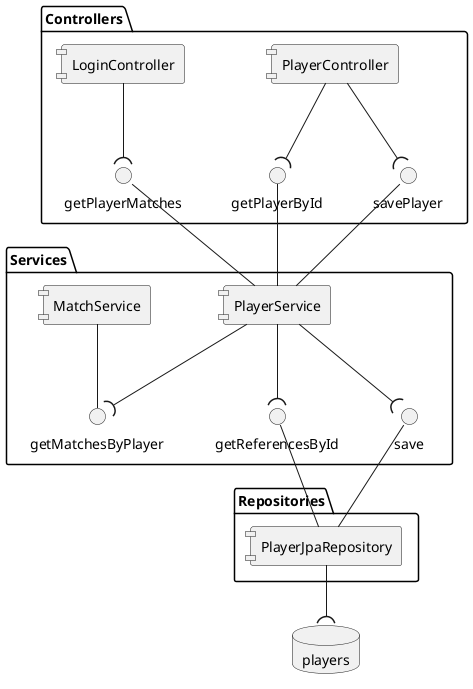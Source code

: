 @startuml
skinparam componentStyle uml1
database "players"
package "Controllers" {
[PlayerController] --(getPlayerById
[PlayerController] --(savePlayer
[LoginController] --(getPlayerMatches
}

package "Services"{
[PlayerService] --(getReferencesById
[PlayerService] --(save
[PlayerService] --(getMatchesByPlayer

getPlayerById -- [PlayerService]
savePlayer -- [PlayerService]
getPlayerMatches -- [PlayerService]

[MatchService] -- getMatchesByPlayer
}

package "Repositories" {
[PlayerJpaRepository] --("players"
getReferencesById -- [PlayerJpaRepository]
save -- [PlayerJpaRepository]
}
@enduml